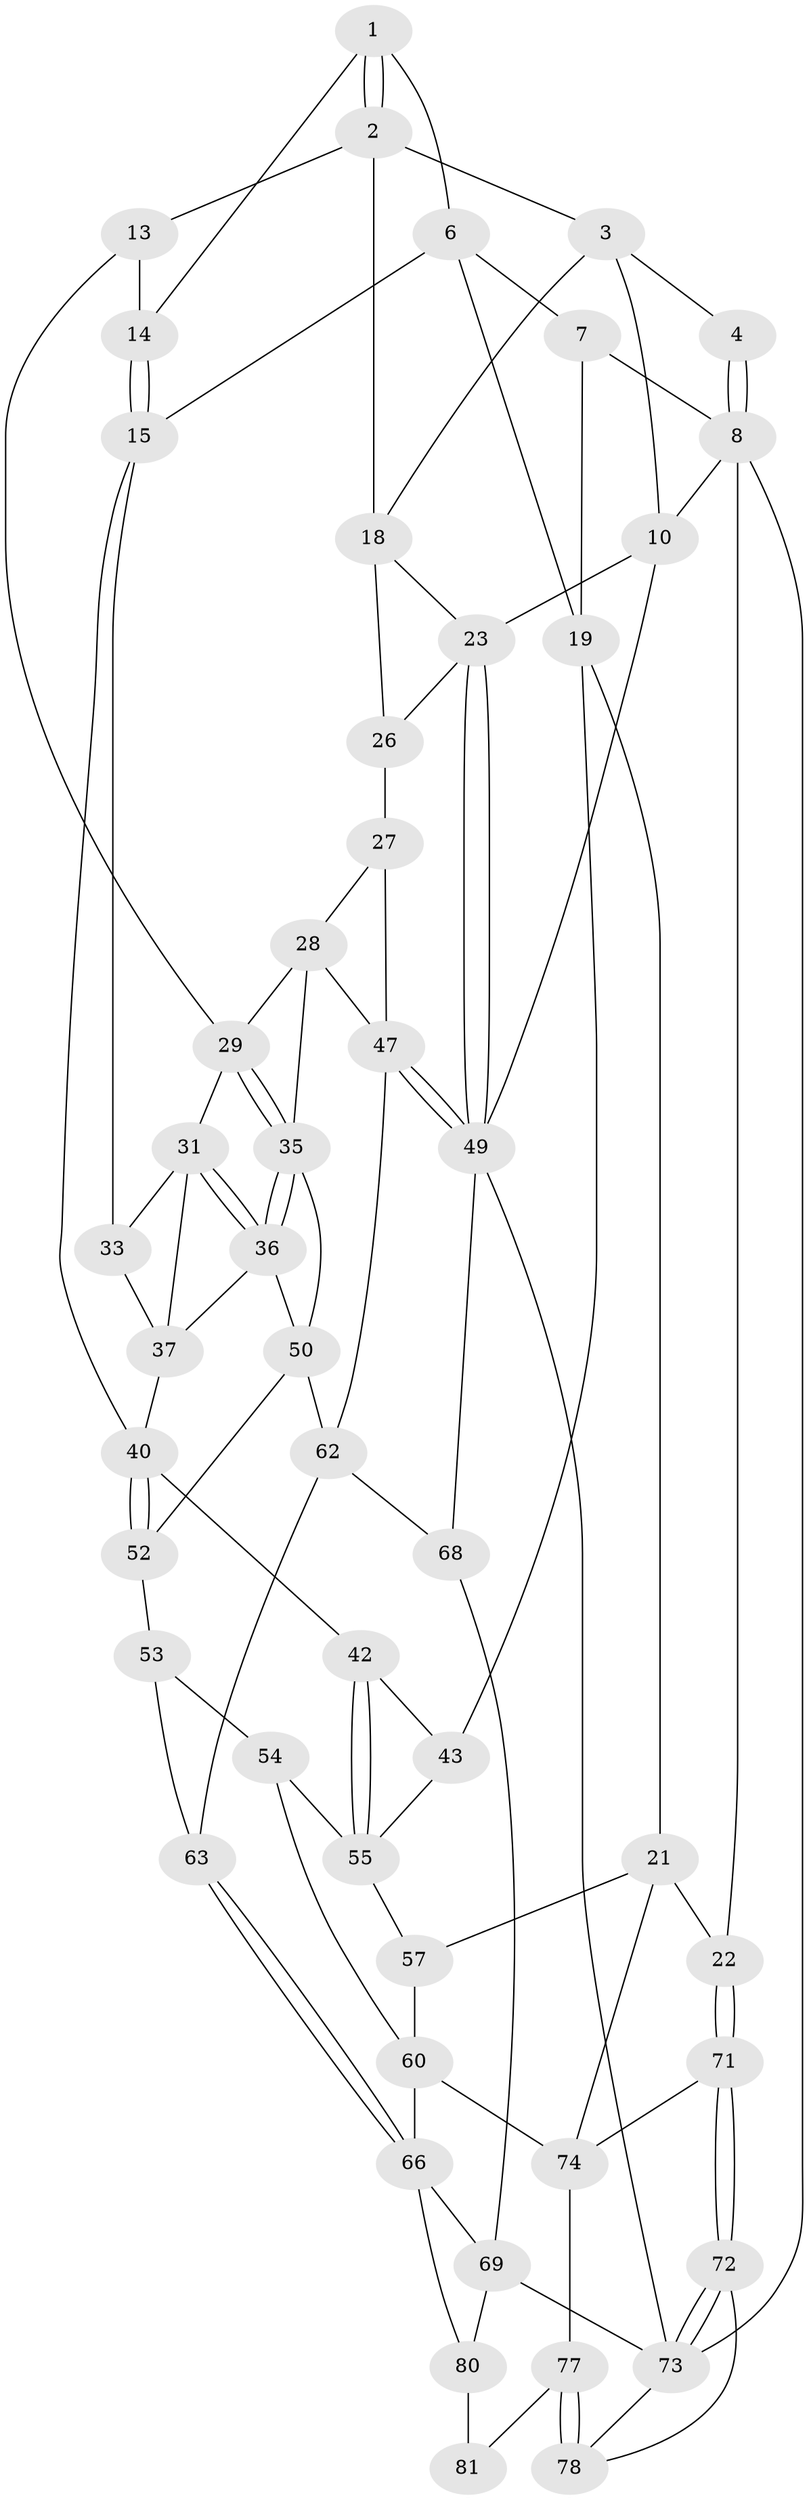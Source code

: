 // Generated by graph-tools (version 1.1) at 2025/24/03/03/25 07:24:40]
// undirected, 50 vertices, 104 edges
graph export_dot {
graph [start="1"]
  node [color=gray90,style=filled];
  1 [pos="+0.45710396990138297+0",super="+5"];
  2 [pos="+0.6520700128999077+0.15982034772469633",super="+12"];
  3 [pos="+1+0",super="+9"];
  4 [pos="+0.4401259341991433+0"];
  6 [pos="+0.2756435539777319+0.22616609004637897",super="+17"];
  7 [pos="+0.20165384837178987+0.23901273253189273"];
  8 [pos="+0+0",super="+11"];
  10 [pos="+1+0"];
  13 [pos="+0.7053513188028551+0.25303973361016974"];
  14 [pos="+0.42358753782335445+0.25504038118940714"];
  15 [pos="+0.4262012697627463+0.38611315133965224",super="+16"];
  18 [pos="+0.7304952887647529+0.2457130054900755",super="+25"];
  19 [pos="+0.18061865557596915+0.47142665221255897",super="+20"];
  21 [pos="+0.032107977283104876+0.5277772828449937",super="+58"];
  22 [pos="+0+0.5022725514533622"];
  23 [pos="+1+0.20747570691664796",super="+24"];
  26 [pos="+0.9031994622408954+0.4071011821918466",super="+34"];
  27 [pos="+0.8790600314701696+0.4681510850645829",super="+44"];
  28 [pos="+0.8584967347910369+0.47505591764448724",super="+45"];
  29 [pos="+0.7555378348223224+0.4161016948165338",super="+30"];
  31 [pos="+0.6266452078601701+0.3666773544385708",super="+32"];
  33 [pos="+0.5583817350403234+0.39017022659504047"];
  35 [pos="+0.7452321715666156+0.5493991672426938",super="+46"];
  36 [pos="+0.6977367168587257+0.5129813147406475",super="+39"];
  37 [pos="+0.6282404683976669+0.546384793738577",super="+38"];
  40 [pos="+0.51084342243005+0.5839528691924176",super="+41"];
  42 [pos="+0.40078552798456357+0.5676648511404373"];
  43 [pos="+0.2398595847945697+0.5165482636435855"];
  47 [pos="+1+0.7166158427143492",super="+48"];
  49 [pos="+1+0.76678022750342",super="+65"];
  50 [pos="+0.6637834674169352+0.6283718100532871",super="+51"];
  52 [pos="+0.5242549321394941+0.651735365189013"];
  53 [pos="+0.5198404007208152+0.6534800003113111",super="+61"];
  54 [pos="+0.3959978645476546+0.6501812706918557",super="+59"];
  55 [pos="+0.3797071805191829+0.6400323848098769",super="+56"];
  57 [pos="+0.28749815750833596+0.7227052723511423"];
  60 [pos="+0.40766109590070504+0.793407998610487",super="+67"];
  62 [pos="+0.5846028010860612+0.686189931460527",super="+64"];
  63 [pos="+0.5183771560171895+0.794769555061236"];
  66 [pos="+0.4647252545725336+0.8968055619019425",super="+70"];
  68 [pos="+0.7120176189213023+1"];
  69 [pos="+0.6941811211473796+1",super="+85"];
  71 [pos="+0+0.7967874162003403",super="+75"];
  72 [pos="+0+1",super="+79"];
  73 [pos="+0+1",super="+86"];
  74 [pos="+0.17554808628180213+0.7481901442136379",super="+76"];
  77 [pos="+0.20850926371275802+0.8584728713402486",super="+82"];
  78 [pos="+0.08660915753305723+0.9369421302758844",super="+83"];
  80 [pos="+0.33949066281329504+0.9402867847516456",super="+84"];
  81 [pos="+0.2595032149134928+0.9253884953100631"];
  1 -- 2;
  1 -- 2;
  1 -- 6;
  1 -- 14;
  2 -- 3;
  2 -- 18;
  2 -- 13;
  3 -- 4;
  3 -- 18;
  3 -- 10;
  4 -- 8;
  4 -- 8;
  6 -- 7;
  6 -- 19;
  6 -- 15;
  7 -- 8;
  7 -- 19;
  8 -- 73;
  8 -- 10;
  8 -- 22;
  10 -- 23;
  10 -- 49;
  13 -- 14;
  13 -- 29;
  14 -- 15;
  14 -- 15;
  15 -- 33;
  15 -- 40;
  18 -- 26;
  18 -- 23;
  19 -- 43;
  19 -- 21;
  21 -- 22;
  21 -- 57;
  21 -- 74;
  22 -- 71;
  22 -- 71;
  23 -- 49;
  23 -- 49;
  23 -- 26;
  26 -- 27 [weight=2];
  27 -- 28;
  27 -- 47;
  28 -- 29;
  28 -- 35;
  28 -- 47;
  29 -- 35;
  29 -- 35;
  29 -- 31;
  31 -- 36;
  31 -- 36;
  31 -- 33;
  31 -- 37;
  33 -- 37;
  35 -- 36;
  35 -- 36;
  35 -- 50;
  36 -- 50;
  36 -- 37;
  37 -- 40;
  40 -- 52;
  40 -- 52;
  40 -- 42;
  42 -- 43;
  42 -- 55;
  42 -- 55;
  43 -- 55;
  47 -- 49;
  47 -- 49;
  47 -- 62;
  49 -- 73;
  49 -- 68;
  50 -- 52;
  50 -- 62;
  52 -- 53;
  53 -- 54 [weight=2];
  53 -- 63;
  54 -- 55;
  54 -- 60;
  55 -- 57;
  57 -- 60;
  60 -- 66;
  60 -- 74;
  62 -- 63;
  62 -- 68;
  63 -- 66;
  63 -- 66;
  66 -- 80;
  66 -- 69;
  68 -- 69;
  69 -- 73;
  69 -- 80;
  71 -- 72 [weight=2];
  71 -- 72;
  71 -- 74;
  72 -- 73;
  72 -- 73;
  72 -- 78;
  73 -- 78;
  74 -- 77;
  77 -- 78 [weight=2];
  77 -- 78;
  77 -- 81;
  80 -- 81 [weight=2];
}

